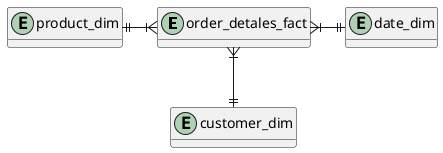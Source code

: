 @startuml concept_star

skinparam linetype ortho
hide methods


entity order_detales_fact
entity customer_dim
'entity location_dim
entity product_dim
entity date_dim

customer_dim ||-u-|{ order_detales_fact
'location_dim - order_detales_fact
product_dim ||-|{ order_detales_fact
date_dim ||-l-|{ order_detales_fact

@enduml

@startuml clogical_star

skinparam linetype ortho
hide methods


entity order_detales_fact{
    order_id
    order_date
    ship_date
    ship_mode
    sales_name
    country
    city
    state
    postal_code
    region
    returned
    sales
    quantity
    discount
    profit
}
entity customer_dim{
    customer_id
    customer_name
    segment
}
'entity location_dim
entity product_dim{
    product_id
    category
    sub_category
    product_name
}
entity date_dim{
    date
    year
    month
    month_day
    quarter
    week
    week_day
}

customer_dim ||-u-|{ order_detales_fact
'location_dim - order_detales_fact
product_dim ||-|{ order_detales_fact
date_dim ||-l-|{ order_detales_fact

@enduml

@startuml phisical_star

skinparam linetype ortho
hide methods


entity order_detales_fact{
    *row_key 
    order_id 
    +order_date_key
    +ship_date_key
    +product_key
    +customer_key
    ship_mode
    country
    city
    state
    postal_code
    region
    sales_name
    returned
    sales
    quantity
    discount
    profit
}
entity customer_dim{
    *customer_key
    customer_id
    customer_name
    segment
}
'entity location_dim
entity product_dim{
    *product_key
    product_id
    category
    sub_category
    product_name
}
entity date_dim{
    *date
    year
    month
    month_day
    quarter
    week
    week_day
}

customer_dim ||-u-|{ order_detales_fact
'location_dim - order_detales_fact
product_dim ||-|{ order_detales_fact
date_dim ||-l-|{ order_detales_fact

@enduml

@startuml concept_3nf

skinparam linetype ortho
hide methods


entity order_dim
entity order_detales_fact
entity ship_mode_dim

entity customer_segment_dim

entity country_dim
entity city_dim
entity region_dim
entity state_dim
entity location_dim

entity customer_dim

entity category_dim
entity sub_category_dim
entity product_dim

'entity date_dim

entity sales_manager_dim

category_dim -l-{ sub_category_dim
sub_category_dim -d-{ product_dim
product_dim -{ order_detales_fact

customer_dim -u-{ order_dim


region_dim -{ country_dim 
country_dim -d-{ state_dim 
state_dim -{ city_dim 
city_dim -{location_dim

location_dim -{ customer_dim

region_dim ||-u-|| sales_manager_dim

order_dim -u-{ order_detales_fact
order_dim }-l- ship_mode_dim

customer_dim }-d- customer_segment_dim



@enduml

@startuml logical_3nf

skinparam linetype ortho
hide methods


entity order_dim{
    order_id
    order_date
    ship_date
    returned
}
entity order_detales_fact{
    row_id
    sales
    quantity
    discount
    profit
}
entity ship_mode_dim{
    shipmode_name
}

entity customer_segment_dim{
    segment_name
}

entity country_dim{
    country_name
}
entity city_dim{
    city_name
}
entity region_dim{
    region_name
}
entity state_dim{
    state_name
}
entity location_dim{
    postal_code
}

entity customer_dim{
    customer_id
    custoner_name
}

entity category_dim{
    category_name
}
entity sub_category_dim{
    sub_category_name
}
entity product_dim{
    product_id
    product_name
}

'entity date_dim

entity sales_manager_dim{
    sales_name
}


category_dim -l-{ sub_category_dim
sub_category_dim -d-{ product_dim
product_dim -{ order_detales_fact

customer_dim -u-{ order_dim


region_dim -{ country_dim 
country_dim -d-{ state_dim 
state_dim -{ city_dim 
city_dim -{location_dim

location_dim -{ customer_dim
location_dim ||-|{ order_dim

region_dim ||-u-|| sales_manager_dim

order_dim -u-{ order_detales_fact
order_dim }|-o| ship_mode_dim

customer_dim }-d- customer_segment_dim



@enduml

@startuml phisical_3nf

skinparam linetype ortho
hide methods


entity order_dim{
    *order_key
    order_id
    order_date
    ship_date
    returned
    +location_key
    +ship_mode_key
    +customer_key
}

entity order_detales_fact{
    *row_id
    +order_key
    +product_key
    sales
    quantity
    discount
    profit
}
entity ship_mode_dim{
    *ship_mode_key
    shipmode_name
}

entity customer_segment_dim{
    *segment_key
    segment_name
}

entity country_dim{
    *country_key
    +region_key
    country_name
}
entity city_dim{
    *city_key
    +state_key
    city_name
}
entity region_dim{
    *region_key
    region_name
}
entity state_dim{
    *state_key
    +country_key
    state_name
}
entity location_dim{
    *location_key
    +city_key
    postal_code
}

entity customer_dim{
    *customer_key
    +segment_key
    customer_id
    custoner_name
}

entity category_dim{
    *category_key
    category_name
}
entity sub_category_dim{
    *sub_category_key
    +category_key
    sub_category_name
}
entity product_dim{
    product_id
    product_name
}

'entity date_dim

entity sales_manager_dim{
    *sales_manager_key
    +region_key
    sales_name
}


category_dim -l-{ sub_category_dim
sub_category_dim -d-{ product_dim
product_dim -{ order_detales_fact

customer_dim -u-{ order_dim


region_dim -{ country_dim 
country_dim -d-{ state_dim 
state_dim -{ city_dim 
city_dim -{location_dim

location_dim ||-|{ order_dim

region_dim -u-|| sales_manager_dim

order_dim -u-{ order_detales_fact
order_dim }|-|| ship_mode_dim

customer_dim }-d- customer_segment_dim

@enduml